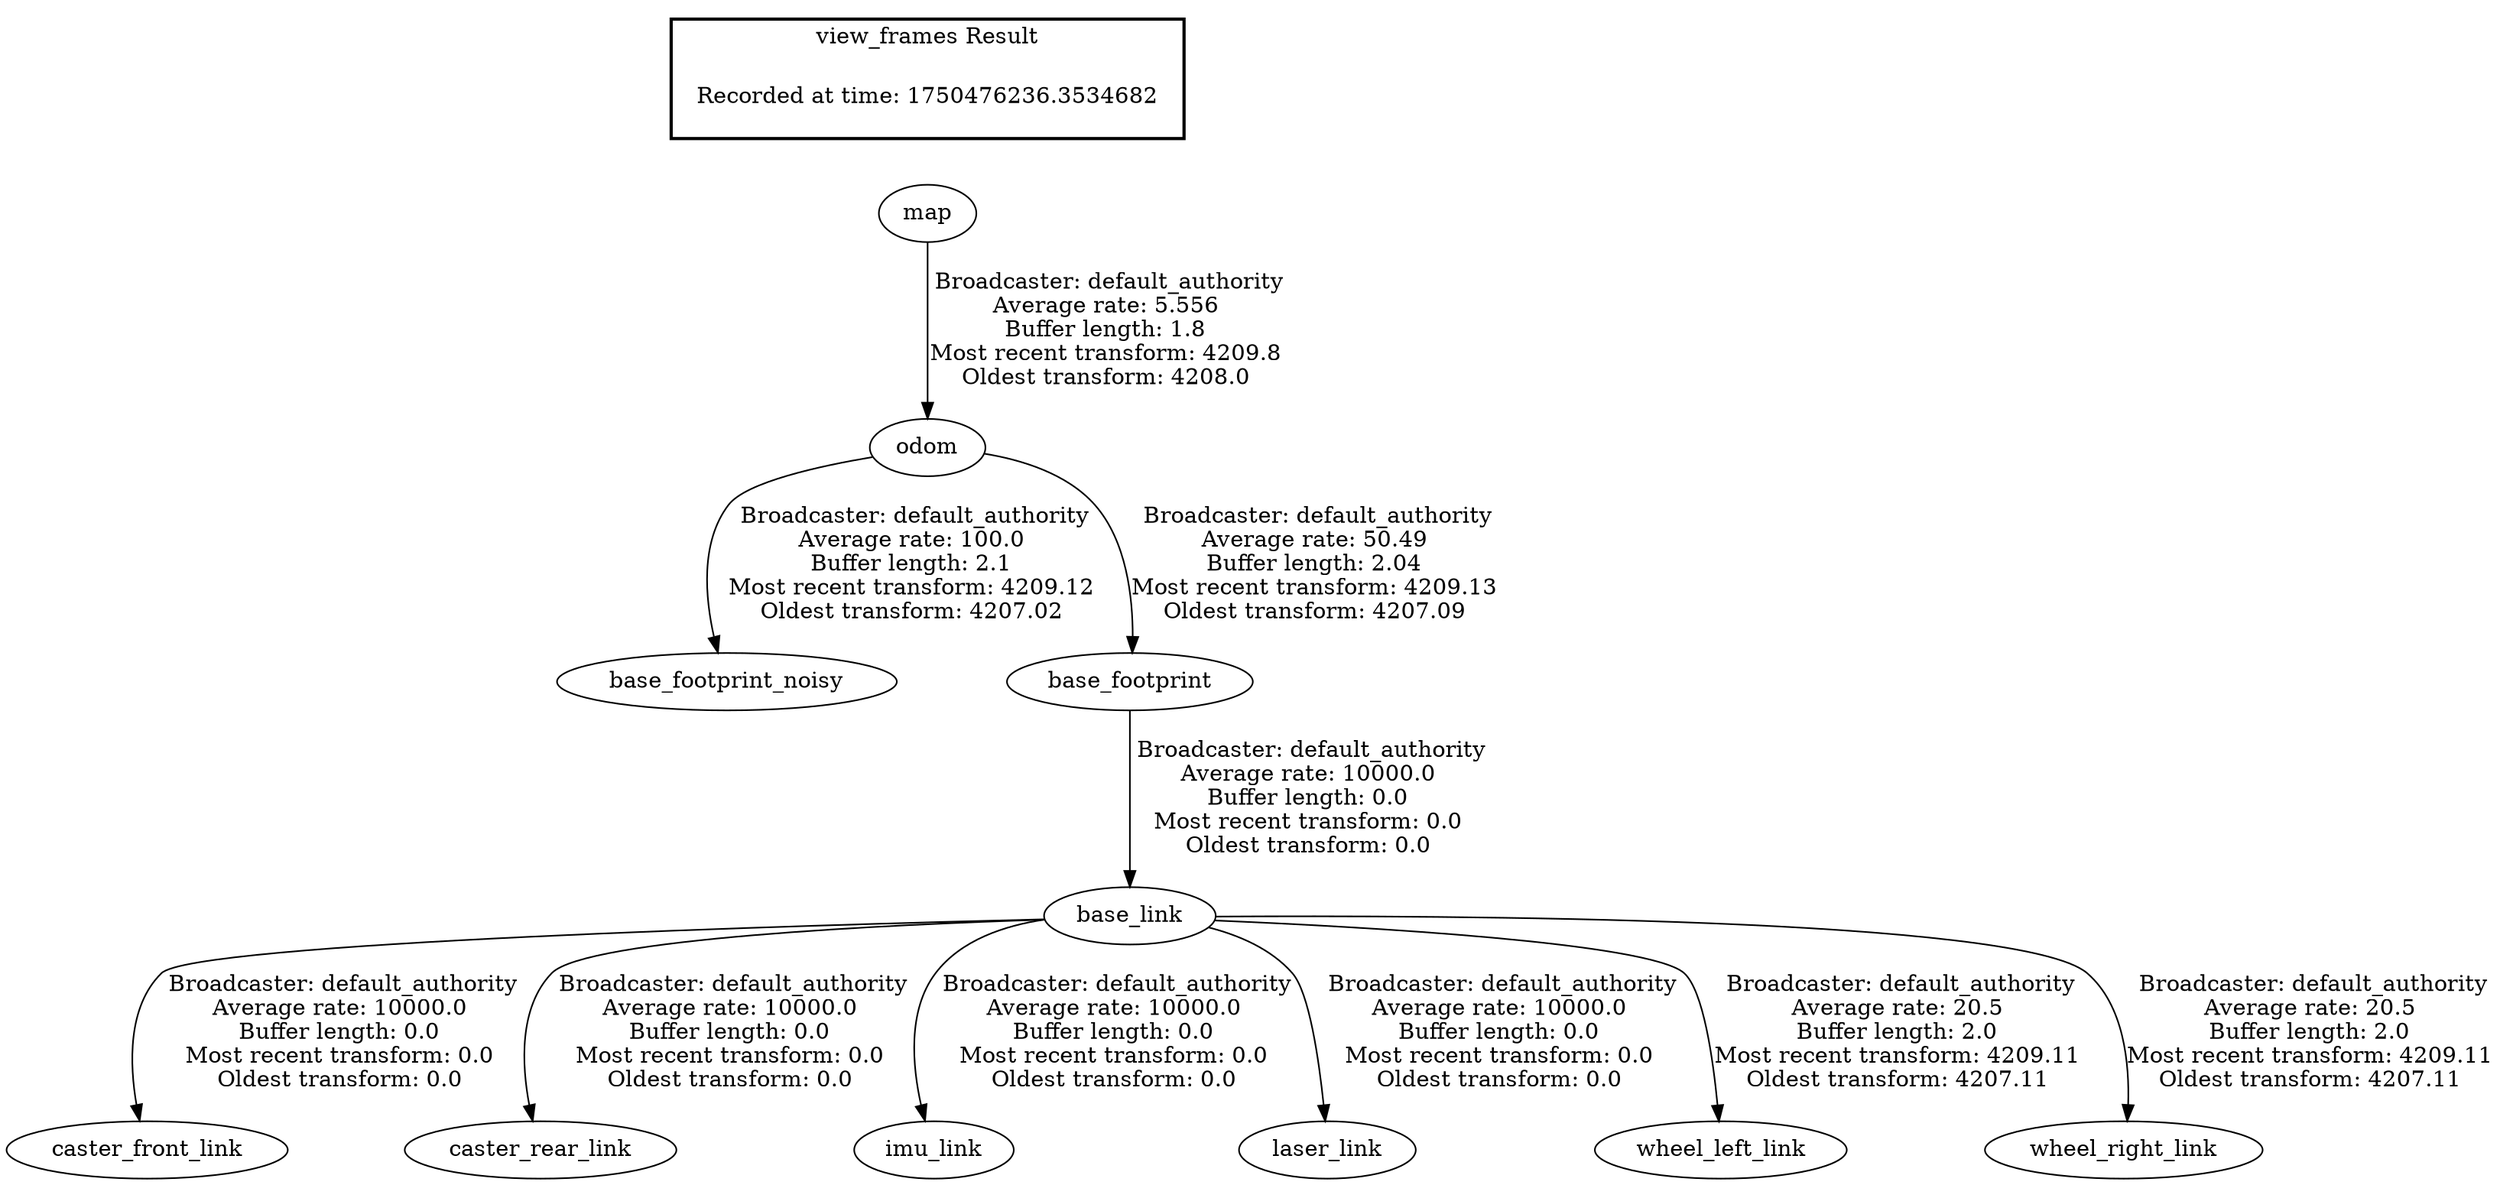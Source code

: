 digraph G {
"odom" -> "base_footprint_noisy"[label=" Broadcaster: default_authority\nAverage rate: 100.0\nBuffer length: 2.1\nMost recent transform: 4209.12\nOldest transform: 4207.02\n"];
"map" -> "odom"[label=" Broadcaster: default_authority\nAverage rate: 5.556\nBuffer length: 1.8\nMost recent transform: 4209.8\nOldest transform: 4208.0\n"];
"base_footprint" -> "base_link"[label=" Broadcaster: default_authority\nAverage rate: 10000.0\nBuffer length: 0.0\nMost recent transform: 0.0\nOldest transform: 0.0\n"];
"odom" -> "base_footprint"[label=" Broadcaster: default_authority\nAverage rate: 50.49\nBuffer length: 2.04\nMost recent transform: 4209.13\nOldest transform: 4207.09\n"];
"base_link" -> "caster_front_link"[label=" Broadcaster: default_authority\nAverage rate: 10000.0\nBuffer length: 0.0\nMost recent transform: 0.0\nOldest transform: 0.0\n"];
"base_link" -> "caster_rear_link"[label=" Broadcaster: default_authority\nAverage rate: 10000.0\nBuffer length: 0.0\nMost recent transform: 0.0\nOldest transform: 0.0\n"];
"base_link" -> "imu_link"[label=" Broadcaster: default_authority\nAverage rate: 10000.0\nBuffer length: 0.0\nMost recent transform: 0.0\nOldest transform: 0.0\n"];
"base_link" -> "laser_link"[label=" Broadcaster: default_authority\nAverage rate: 10000.0\nBuffer length: 0.0\nMost recent transform: 0.0\nOldest transform: 0.0\n"];
"base_link" -> "wheel_left_link"[label=" Broadcaster: default_authority\nAverage rate: 20.5\nBuffer length: 2.0\nMost recent transform: 4209.11\nOldest transform: 4207.11\n"];
"base_link" -> "wheel_right_link"[label=" Broadcaster: default_authority\nAverage rate: 20.5\nBuffer length: 2.0\nMost recent transform: 4209.11\nOldest transform: 4207.11\n"];
edge [style=invis];
 subgraph cluster_legend { style=bold; color=black; label ="view_frames Result";
"Recorded at time: 1750476236.3534682"[ shape=plaintext ] ;
}->"map";
}